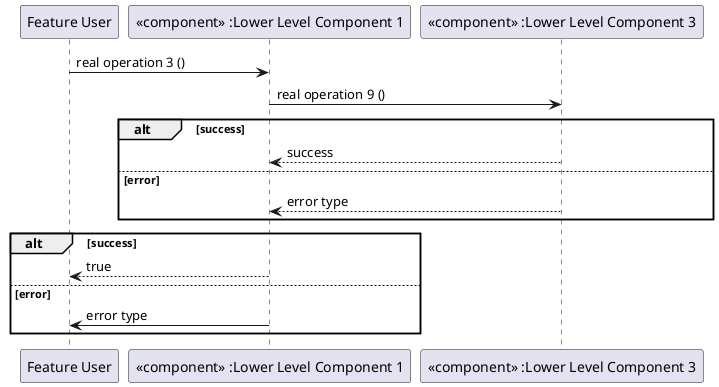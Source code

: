 ..
   # *******************************************************************************
   # Copyright (c) 2025 Contributors to the Eclipse Foundation
   #
   # See the NOTICE file(s) distributed with this work for additional
   # information regarding copyright ownership.
   #
   # This program and the accompanying materials are made available under the
   # terms of the Apache License Version 2.0 which is available at
   # https://www.apache.org/licenses/LICENSE-2.0
   #
   # SPDX-License-Identifier: Apache-2.0
   # *******************************************************************************

@startuml

participant "Feature User" as actor
participant "«component» :Lower Level Component 1" as sc1
participant "«component» :Lower Level Component 3" as sc3

actor -> sc1: real operation 3 ()
sc1 -> sc3: real operation 9 ()

alt success
    sc3 --> sc1: success
else error
    sc3 --> sc1: error type
end

alt success
    sc1 --> actor: true
else error
    sc1 -> actor: error type
end

@enduml
